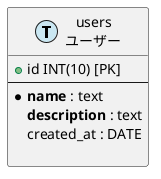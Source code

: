 @startuml modifications_E_to_T

!define TRANSACTION CAE7F2

entity users as "users\nユーザー" <<T,TRANSACTION>> {
  + id INT(10) [PK]
  --
* **name** : text
**description** : text
created_at : DATE

}

@enduml
